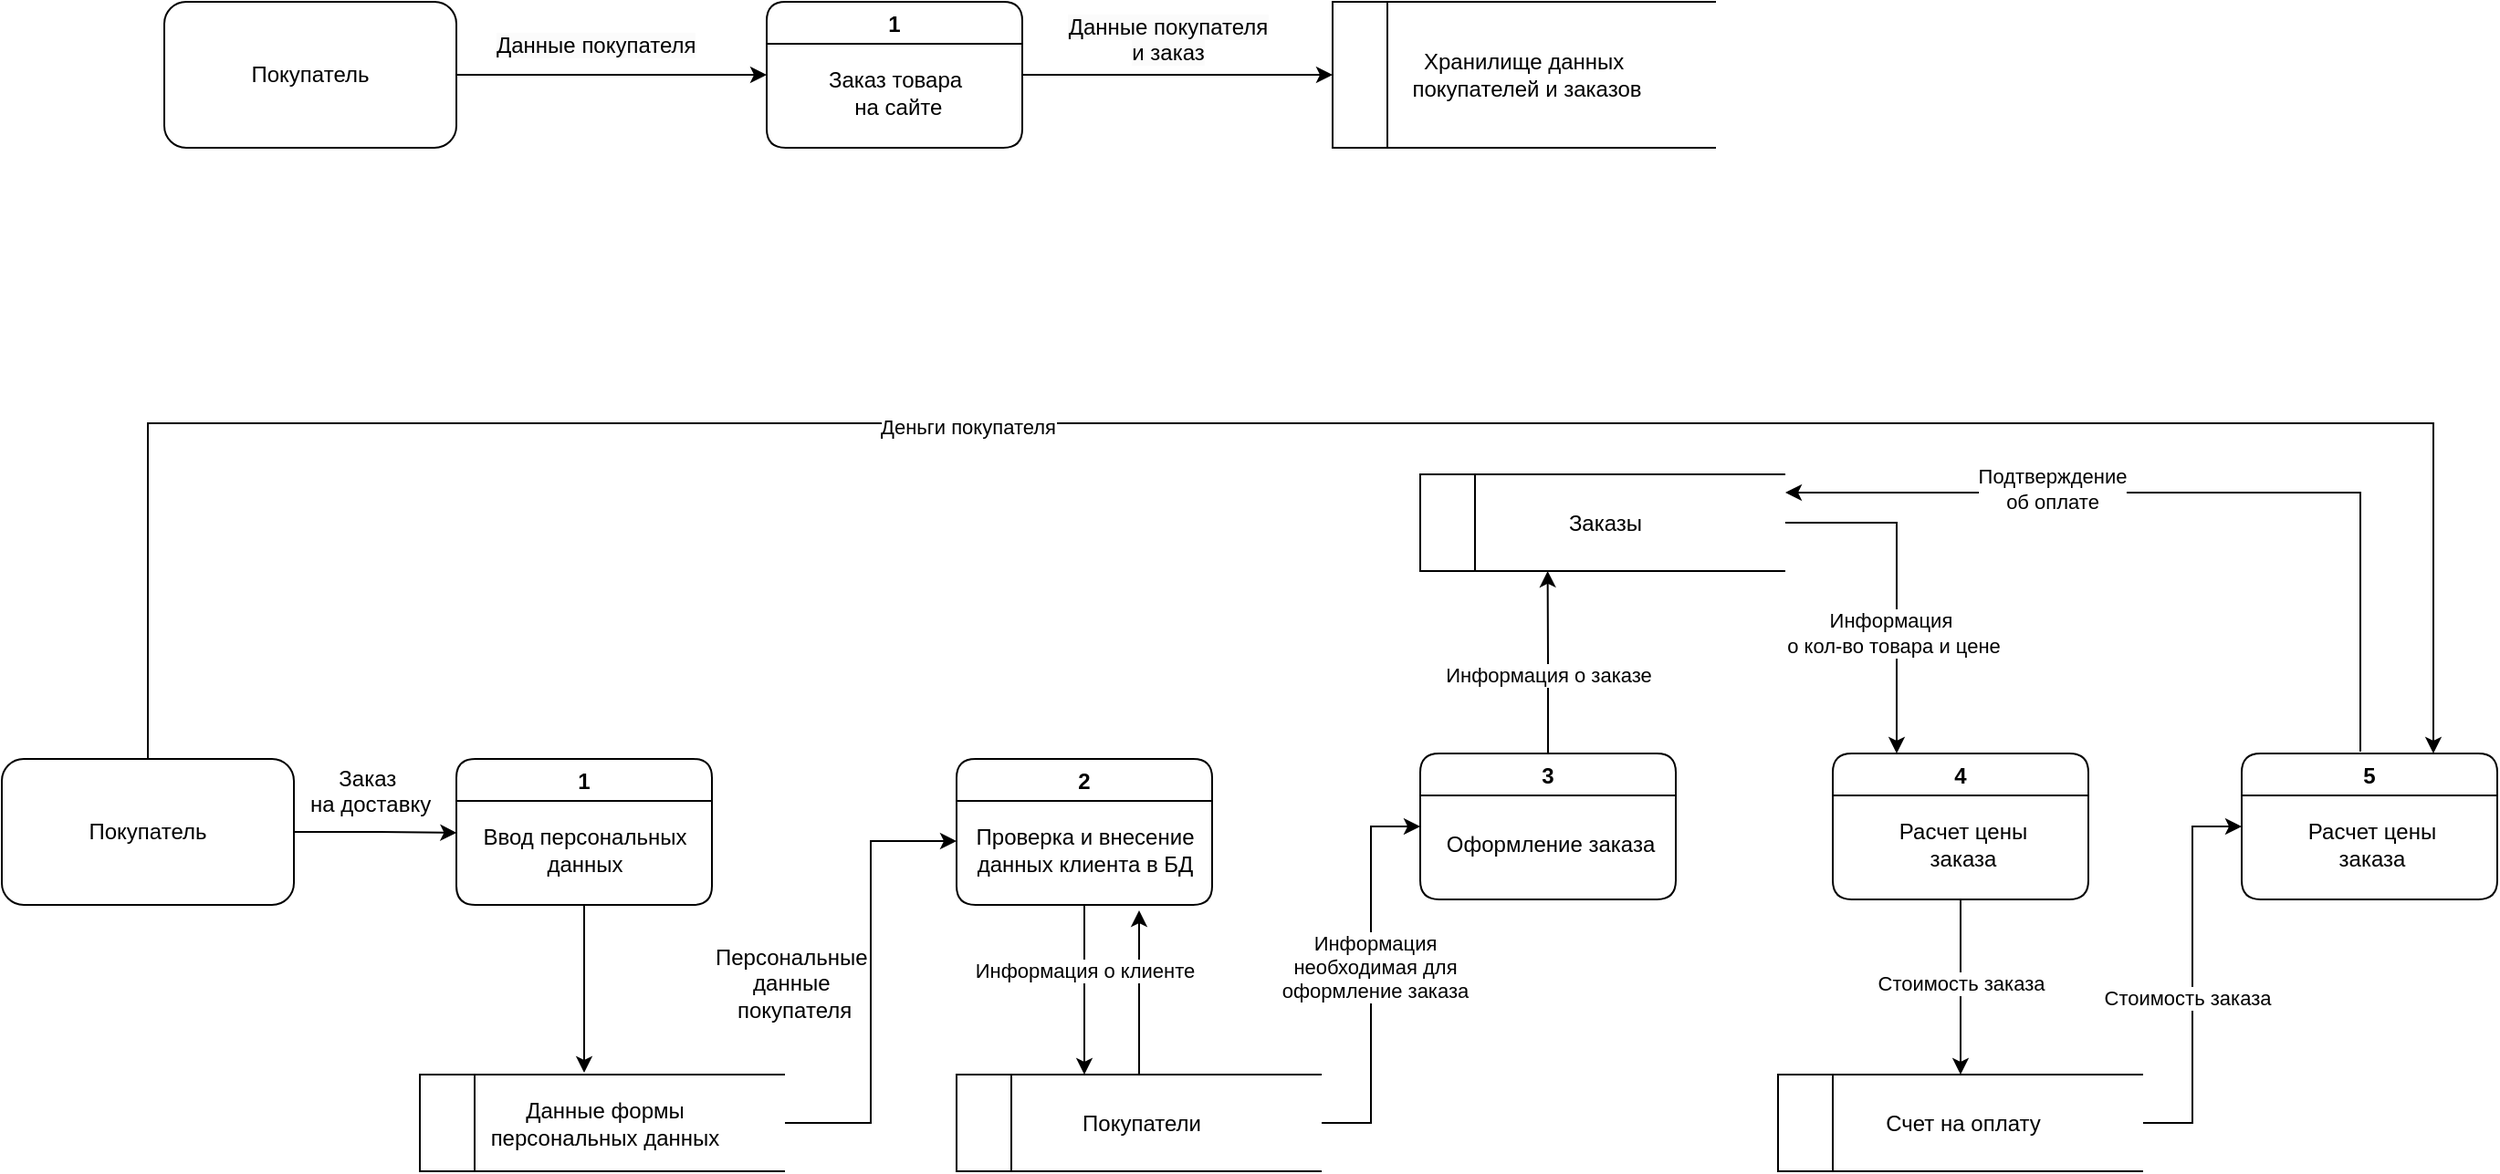 <mxfile version="24.0.1" type="github">
  <diagram name="Страница — 1" id="IHX4o3hmim-yW3k6kt_z">
    <mxGraphModel dx="1843" dy="973" grid="0" gridSize="10" guides="1" tooltips="1" connect="1" arrows="1" fold="1" page="0" pageScale="1" pageWidth="827" pageHeight="1169" math="0" shadow="0">
      <root>
        <mxCell id="0" />
        <mxCell id="1" parent="0" />
        <mxCell id="Cyz9JqdXiU33tqvd7W_i-6" style="edgeStyle=orthogonalEdgeStyle;rounded=0;orthogonalLoop=1;jettySize=auto;html=1;entryX=0;entryY=0.5;entryDx=0;entryDy=0;" edge="1" parent="1" source="Cyz9JqdXiU33tqvd7W_i-1" target="Cyz9JqdXiU33tqvd7W_i-2">
          <mxGeometry relative="1" as="geometry" />
        </mxCell>
        <mxCell id="Cyz9JqdXiU33tqvd7W_i-1" value="Покупатель" style="rounded=1;whiteSpace=wrap;html=1;" vertex="1" parent="1">
          <mxGeometry y="160" width="160" height="80" as="geometry" />
        </mxCell>
        <mxCell id="Cyz9JqdXiU33tqvd7W_i-7" style="edgeStyle=orthogonalEdgeStyle;rounded=0;orthogonalLoop=1;jettySize=auto;html=1;entryX=0;entryY=0.5;entryDx=0;entryDy=0;" edge="1" parent="1" source="Cyz9JqdXiU33tqvd7W_i-2" target="Cyz9JqdXiU33tqvd7W_i-5">
          <mxGeometry relative="1" as="geometry" />
        </mxCell>
        <mxCell id="Cyz9JqdXiU33tqvd7W_i-2" value="1" style="swimlane;rounded=1;" vertex="1" parent="1">
          <mxGeometry x="330" y="160" width="140" height="80" as="geometry" />
        </mxCell>
        <mxCell id="Cyz9JqdXiU33tqvd7W_i-3" value="Заказ товара&lt;div&gt;&amp;nbsp;на сайте&lt;/div&gt;" style="text;html=1;align=center;verticalAlign=middle;resizable=0;points=[];autosize=1;strokeColor=none;fillColor=none;rounded=1;" vertex="1" parent="Cyz9JqdXiU33tqvd7W_i-2">
          <mxGeometry x="20" y="30" width="100" height="40" as="geometry" />
        </mxCell>
        <mxCell id="Cyz9JqdXiU33tqvd7W_i-5" value="Хранилище данных&amp;nbsp;&lt;div&gt;покупателей и заказов&lt;/div&gt;" style="html=1;dashed=0;whiteSpace=wrap;shape=mxgraph.dfd.dataStoreID;align=center;spacingLeft=3;points=[[0,0],[0.5,0],[1,0],[0,0.5],[1,0.5],[0,1],[0.5,1],[1,1]];" vertex="1" parent="1">
          <mxGeometry x="640" y="160" width="210" height="80" as="geometry" />
        </mxCell>
        <mxCell id="Cyz9JqdXiU33tqvd7W_i-8" value="&lt;span style=&quot;caret-color: rgb(0, 0, 0); color: rgb(0, 0, 0); font-family: Helvetica; font-size: 12px; font-style: normal; font-variant-caps: normal; font-weight: 400; letter-spacing: normal; orphans: auto; text-align: center; text-indent: 0px; text-transform: none; white-space: normal; widows: auto; word-spacing: 0px; -webkit-text-stroke-width: 0px; background-color: rgb(251, 251, 251); text-decoration: none; display: inline !important; float: none;&quot;&gt;Данные покупателя&lt;/span&gt;" style="text;whiteSpace=wrap;html=1;" vertex="1" parent="1">
          <mxGeometry x="180" y="170" width="120" height="30" as="geometry" />
        </mxCell>
        <mxCell id="Cyz9JqdXiU33tqvd7W_i-9" value="&lt;span style=&quot;caret-color: rgb(0, 0, 0); color: rgb(0, 0, 0); font-family: Helvetica; font-size: 12px; font-style: normal; font-variant-caps: normal; font-weight: 400; letter-spacing: normal; text-indent: 0px; text-transform: none; white-space: normal; word-spacing: 0px; -webkit-text-stroke-width: 0px; background-color: rgb(251, 251, 251); text-decoration: none; float: none; display: inline !important;&quot;&gt;Данные покупателя и заказ&lt;/span&gt;" style="text;whiteSpace=wrap;html=1;align=center;" vertex="1" parent="1">
          <mxGeometry x="490" y="160" width="120" height="30" as="geometry" />
        </mxCell>
        <mxCell id="Cyz9JqdXiU33tqvd7W_i-53" style="edgeStyle=orthogonalEdgeStyle;rounded=0;orthogonalLoop=1;jettySize=auto;html=1;entryX=0.75;entryY=0;entryDx=0;entryDy=0;exitX=0.5;exitY=0;exitDx=0;exitDy=0;" edge="1" parent="1" source="Cyz9JqdXiU33tqvd7W_i-10" target="Cyz9JqdXiU33tqvd7W_i-47">
          <mxGeometry relative="1" as="geometry">
            <Array as="points">
              <mxPoint x="-9" y="391" />
              <mxPoint x="1243" y="391" />
            </Array>
          </mxGeometry>
        </mxCell>
        <mxCell id="Cyz9JqdXiU33tqvd7W_i-54" value="Деньги покупателя" style="edgeLabel;html=1;align=center;verticalAlign=middle;resizable=0;points=[];" vertex="1" connectable="0" parent="Cyz9JqdXiU33tqvd7W_i-53">
          <mxGeometry x="-0.217" y="-2" relative="1" as="geometry">
            <mxPoint as="offset" />
          </mxGeometry>
        </mxCell>
        <mxCell id="Cyz9JqdXiU33tqvd7W_i-10" value="Покупатель" style="rounded=1;whiteSpace=wrap;html=1;" vertex="1" parent="1">
          <mxGeometry x="-89" y="575" width="160" height="80" as="geometry" />
        </mxCell>
        <mxCell id="Cyz9JqdXiU33tqvd7W_i-11" value="1" style="swimlane;rounded=1;" vertex="1" parent="1">
          <mxGeometry x="160" y="575" width="140" height="80" as="geometry" />
        </mxCell>
        <mxCell id="Cyz9JqdXiU33tqvd7W_i-12" value="Ввод персональных&lt;div&gt;данных&lt;/div&gt;" style="text;html=1;align=center;verticalAlign=middle;resizable=0;points=[];autosize=1;strokeColor=none;fillColor=none;rounded=1;" vertex="1" parent="Cyz9JqdXiU33tqvd7W_i-11">
          <mxGeometry x="5" y="30" width="130" height="40" as="geometry" />
        </mxCell>
        <mxCell id="Cyz9JqdXiU33tqvd7W_i-13" value="Данные формы&lt;div&gt;персональных данных&lt;/div&gt;" style="html=1;dashed=0;whiteSpace=wrap;shape=mxgraph.dfd.dataStoreID;align=center;spacingLeft=3;points=[[0,0],[0.5,0],[1,0],[0,0.5],[1,0.5],[0,1],[0.5,1],[1,1]];" vertex="1" parent="1">
          <mxGeometry x="140" y="748" width="200" height="53" as="geometry" />
        </mxCell>
        <mxCell id="Cyz9JqdXiU33tqvd7W_i-14" style="edgeStyle=orthogonalEdgeStyle;rounded=0;orthogonalLoop=1;jettySize=auto;html=1;entryX=-0.037;entryY=0.262;entryDx=0;entryDy=0;entryPerimeter=0;" edge="1" parent="1" source="Cyz9JqdXiU33tqvd7W_i-10" target="Cyz9JqdXiU33tqvd7W_i-12">
          <mxGeometry relative="1" as="geometry" />
        </mxCell>
        <mxCell id="Cyz9JqdXiU33tqvd7W_i-17" style="edgeStyle=orthogonalEdgeStyle;rounded=0;orthogonalLoop=1;jettySize=auto;html=1;" edge="1" parent="1" source="Cyz9JqdXiU33tqvd7W_i-11">
          <mxGeometry relative="1" as="geometry">
            <mxPoint x="230" y="747" as="targetPoint" />
          </mxGeometry>
        </mxCell>
        <mxCell id="Cyz9JqdXiU33tqvd7W_i-19" value="2" style="swimlane;rounded=1;" vertex="1" parent="1">
          <mxGeometry x="434" y="575" width="140" height="80" as="geometry" />
        </mxCell>
        <mxCell id="Cyz9JqdXiU33tqvd7W_i-20" value="Проверка и внесение&lt;div&gt;данных клиента в БД&lt;/div&gt;" style="text;html=1;align=center;verticalAlign=middle;resizable=0;points=[];autosize=1;strokeColor=none;fillColor=none;rounded=1;" vertex="1" parent="Cyz9JqdXiU33tqvd7W_i-19">
          <mxGeometry y="30" width="140" height="40" as="geometry" />
        </mxCell>
        <mxCell id="Cyz9JqdXiU33tqvd7W_i-25" style="edgeStyle=orthogonalEdgeStyle;rounded=0;orthogonalLoop=1;jettySize=auto;html=1;" edge="1" parent="1" source="Cyz9JqdXiU33tqvd7W_i-21">
          <mxGeometry relative="1" as="geometry">
            <mxPoint x="534" y="658" as="targetPoint" />
          </mxGeometry>
        </mxCell>
        <mxCell id="Cyz9JqdXiU33tqvd7W_i-34" style="edgeStyle=orthogonalEdgeStyle;rounded=0;orthogonalLoop=1;jettySize=auto;html=1;entryX=0;entryY=0.5;entryDx=0;entryDy=0;" edge="1" parent="1" source="Cyz9JqdXiU33tqvd7W_i-21" target="Cyz9JqdXiU33tqvd7W_i-32">
          <mxGeometry relative="1" as="geometry" />
        </mxCell>
        <mxCell id="Cyz9JqdXiU33tqvd7W_i-38" value="Информация&lt;div&gt;необходимая для&lt;/div&gt;&lt;div&gt;оформление заказа&lt;/div&gt;" style="edgeLabel;html=1;align=center;verticalAlign=middle;resizable=0;points=[];" vertex="1" connectable="0" parent="Cyz9JqdXiU33tqvd7W_i-34">
          <mxGeometry x="0.046" y="-2" relative="1" as="geometry">
            <mxPoint as="offset" />
          </mxGeometry>
        </mxCell>
        <mxCell id="Cyz9JqdXiU33tqvd7W_i-21" value="Покупатели" style="html=1;dashed=0;whiteSpace=wrap;shape=mxgraph.dfd.dataStoreID;align=center;spacingLeft=3;points=[[0,0],[0.5,0],[1,0],[0,0.5],[1,0.5],[0,1],[0.5,1],[1,1]];" vertex="1" parent="1">
          <mxGeometry x="434" y="748" width="200" height="53" as="geometry" />
        </mxCell>
        <mxCell id="Cyz9JqdXiU33tqvd7W_i-22" style="edgeStyle=orthogonalEdgeStyle;rounded=0;orthogonalLoop=1;jettySize=auto;html=1;entryX=0;entryY=0.375;entryDx=0;entryDy=0;entryPerimeter=0;exitX=1;exitY=0.5;exitDx=0;exitDy=0;" edge="1" parent="1" source="Cyz9JqdXiU33tqvd7W_i-13" target="Cyz9JqdXiU33tqvd7W_i-20">
          <mxGeometry relative="1" as="geometry">
            <mxPoint x="388" y="774.529" as="sourcePoint" />
          </mxGeometry>
        </mxCell>
        <mxCell id="Cyz9JqdXiU33tqvd7W_i-23" value="&lt;div style=&quot;text-align: center;&quot;&gt;&lt;span style=&quot;text-wrap-mode: nowrap;&quot;&gt;Заказ&amp;nbsp;&lt;/span&gt;&lt;/div&gt;&lt;div style=&quot;text-align: center;&quot;&gt;&lt;span style=&quot;text-wrap-mode: nowrap;&quot;&gt;на доставку&lt;/span&gt;&lt;/div&gt;" style="text;whiteSpace=wrap;html=1;" vertex="1" parent="1">
          <mxGeometry x="78" y="572" width="76" height="37" as="geometry" />
        </mxCell>
        <mxCell id="Cyz9JqdXiU33tqvd7W_i-24" style="edgeStyle=orthogonalEdgeStyle;rounded=0;orthogonalLoop=1;jettySize=auto;html=1;entryX=0.35;entryY=0;entryDx=0;entryDy=0;entryPerimeter=0;" edge="1" parent="1" source="Cyz9JqdXiU33tqvd7W_i-19" target="Cyz9JqdXiU33tqvd7W_i-21">
          <mxGeometry relative="1" as="geometry" />
        </mxCell>
        <mxCell id="Cyz9JqdXiU33tqvd7W_i-28" value="&lt;span style=&quot;caret-color: rgba(0, 0, 0, 0); color: rgba(0, 0, 0, 0); font-family: monospace; font-size: 0px; text-align: start;&quot;&gt;%3CmxGraphModel%3E%3Croot%3E%3CmxCell%20id%3D%220%22%2F%3E%3CmxCell%20id%3D%221%22%20parent%3D%220%22%2F%3E%3CmxCell%20id%3D%222%22%20value%3D%22%26lt%3Bdiv%20style%3D%26quot%3Btext-align%3A%20center%3B%26quot%3B%26gt%3B%26lt%3Bspan%20style%3D%26quot%3Btext-wrap-mode%3A%20nowrap%3B%26quot%3B%26gt%3B%D0%97%D0%B0%D0%BA%D0%B0%D0%B7%26amp%3Bnbsp%3B%26lt%3B%2Fspan%26gt%3B%26lt%3B%2Fdiv%26gt%3B%26lt%3Bdiv%20style%3D%26quot%3Btext-align%3A%20center%3B%26quot%3B%26gt%3B%26lt%3Bspan%20style%3D%26quot%3Btext-wrap-mode%3A%20nowrap%3B%26quot%3B%26gt%3B%D0%BD%D0%B0%20%D0%B4%D0%BE%D1%81%D1%82%D0%B0%D0%B2%D0%BA%D1%83%26lt%3B%2Fspan%26gt%3B%26lt%3B%2Fdiv%26gt%3B%22%20style%3D%22text%3BwhiteSpace%3Dwrap%3Bhtml%3D1%3B%22%20vertex%3D%221%22%20parent%3D%221%22%3E%3CmxGeometry%20x%3D%2278%22%20y%3D%22572%22%20width%3D%2276%22%20height%3D%2237%22%20as%3D%22geometry%22%2F%3E%3C%2FmxCell%3E%3C%2Froot%3E%3C%2FmxGraphModel%3EИ&lt;/span&gt;" style="edgeLabel;html=1;align=center;verticalAlign=middle;resizable=0;points=[];" vertex="1" connectable="0" parent="Cyz9JqdXiU33tqvd7W_i-24">
          <mxGeometry x="-0.161" y="1" relative="1" as="geometry">
            <mxPoint as="offset" />
          </mxGeometry>
        </mxCell>
        <mxCell id="Cyz9JqdXiU33tqvd7W_i-29" value="Информация о клиенте" style="edgeLabel;html=1;align=center;verticalAlign=middle;resizable=0;points=[];" vertex="1" connectable="0" parent="Cyz9JqdXiU33tqvd7W_i-24">
          <mxGeometry x="-0.226" relative="1" as="geometry">
            <mxPoint as="offset" />
          </mxGeometry>
        </mxCell>
        <mxCell id="Cyz9JqdXiU33tqvd7W_i-30" value="&lt;div style=&quot;text-align: center;&quot;&gt;&lt;span style=&quot;text-wrap-mode: nowrap;&quot;&gt;Персональные&amp;nbsp;&lt;/span&gt;&lt;/div&gt;&lt;div style=&quot;text-align: center;&quot;&gt;&lt;span style=&quot;text-wrap-mode: nowrap;&quot;&gt;данные&amp;nbsp;&lt;/span&gt;&lt;/div&gt;&lt;div style=&quot;text-align: center;&quot;&gt;&lt;span style=&quot;white-space: nowrap;&quot;&gt;покупателя&lt;/span&gt;&lt;/div&gt;" style="text;whiteSpace=wrap;html=1;" vertex="1" parent="1">
          <mxGeometry x="300" y="670" width="86" height="50" as="geometry" />
        </mxCell>
        <mxCell id="Cyz9JqdXiU33tqvd7W_i-31" style="edgeStyle=orthogonalEdgeStyle;rounded=0;orthogonalLoop=1;jettySize=auto;html=1;exitX=0.5;exitY=1;exitDx=0;exitDy=0;" edge="1" parent="1" source="Cyz9JqdXiU33tqvd7W_i-30" target="Cyz9JqdXiU33tqvd7W_i-30">
          <mxGeometry relative="1" as="geometry" />
        </mxCell>
        <mxCell id="Cyz9JqdXiU33tqvd7W_i-32" value="3" style="swimlane;rounded=1;startSize=23;" vertex="1" parent="1">
          <mxGeometry x="688" y="572" width="140" height="80" as="geometry" />
        </mxCell>
        <mxCell id="Cyz9JqdXiU33tqvd7W_i-33" value="Оформление заказа" style="text;html=1;align=center;verticalAlign=middle;resizable=0;points=[];autosize=1;strokeColor=none;fillColor=none;rounded=1;" vertex="1" parent="Cyz9JqdXiU33tqvd7W_i-32">
          <mxGeometry x="3" y="37" width="135" height="26" as="geometry" />
        </mxCell>
        <mxCell id="Cyz9JqdXiU33tqvd7W_i-41" style="edgeStyle=orthogonalEdgeStyle;rounded=0;orthogonalLoop=1;jettySize=auto;html=1;entryX=0.25;entryY=0;entryDx=0;entryDy=0;" edge="1" parent="1" source="Cyz9JqdXiU33tqvd7W_i-35" target="Cyz9JqdXiU33tqvd7W_i-39">
          <mxGeometry relative="1" as="geometry" />
        </mxCell>
        <mxCell id="Cyz9JqdXiU33tqvd7W_i-42" value="Информация&amp;nbsp;&lt;div&gt;о кол-во товара и цене&lt;/div&gt;" style="edgeLabel;html=1;align=center;verticalAlign=middle;resizable=0;points=[];" vertex="1" connectable="0" parent="Cyz9JqdXiU33tqvd7W_i-41">
          <mxGeometry x="0.291" y="-2" relative="1" as="geometry">
            <mxPoint as="offset" />
          </mxGeometry>
        </mxCell>
        <mxCell id="Cyz9JqdXiU33tqvd7W_i-35" value="Заказы" style="html=1;dashed=0;whiteSpace=wrap;shape=mxgraph.dfd.dataStoreID;align=center;spacingLeft=3;points=[[0,0],[0.5,0],[1,0],[0,0.5],[1,0.5],[0,1],[0.5,1],[1,1]];" vertex="1" parent="1">
          <mxGeometry x="688" y="419" width="200" height="53" as="geometry" />
        </mxCell>
        <mxCell id="Cyz9JqdXiU33tqvd7W_i-36" style="edgeStyle=orthogonalEdgeStyle;rounded=0;orthogonalLoop=1;jettySize=auto;html=1;entryX=0.349;entryY=0.999;entryDx=0;entryDy=0;entryPerimeter=0;" edge="1" parent="1" source="Cyz9JqdXiU33tqvd7W_i-32" target="Cyz9JqdXiU33tqvd7W_i-35">
          <mxGeometry relative="1" as="geometry" />
        </mxCell>
        <mxCell id="Cyz9JqdXiU33tqvd7W_i-37" value="Информация о заказе" style="edgeLabel;html=1;align=center;verticalAlign=middle;resizable=0;points=[];" vertex="1" connectable="0" parent="Cyz9JqdXiU33tqvd7W_i-36">
          <mxGeometry x="-0.131" relative="1" as="geometry">
            <mxPoint as="offset" />
          </mxGeometry>
        </mxCell>
        <mxCell id="Cyz9JqdXiU33tqvd7W_i-45" style="edgeStyle=orthogonalEdgeStyle;rounded=0;orthogonalLoop=1;jettySize=auto;html=1;" edge="1" parent="1" source="Cyz9JqdXiU33tqvd7W_i-39" target="Cyz9JqdXiU33tqvd7W_i-43">
          <mxGeometry relative="1" as="geometry" />
        </mxCell>
        <mxCell id="Cyz9JqdXiU33tqvd7W_i-46" value="Стоимость заказа" style="edgeLabel;html=1;align=center;verticalAlign=middle;resizable=0;points=[];" vertex="1" connectable="0" parent="Cyz9JqdXiU33tqvd7W_i-45">
          <mxGeometry x="-0.062" relative="1" as="geometry">
            <mxPoint y="1" as="offset" />
          </mxGeometry>
        </mxCell>
        <mxCell id="Cyz9JqdXiU33tqvd7W_i-39" value="4" style="swimlane;rounded=1;startSize=23;" vertex="1" parent="1">
          <mxGeometry x="914" y="572" width="140" height="80" as="geometry" />
        </mxCell>
        <mxCell id="Cyz9JqdXiU33tqvd7W_i-40" value="Расчет цены&lt;div&gt;заказа&lt;/div&gt;" style="text;html=1;align=center;verticalAlign=middle;resizable=0;points=[];autosize=1;strokeColor=none;fillColor=none;rounded=1;" vertex="1" parent="Cyz9JqdXiU33tqvd7W_i-39">
          <mxGeometry x="26" y="30" width="90" height="40" as="geometry" />
        </mxCell>
        <mxCell id="Cyz9JqdXiU33tqvd7W_i-49" style="edgeStyle=orthogonalEdgeStyle;rounded=0;orthogonalLoop=1;jettySize=auto;html=1;entryX=0;entryY=0.5;entryDx=0;entryDy=0;" edge="1" parent="1" source="Cyz9JqdXiU33tqvd7W_i-43" target="Cyz9JqdXiU33tqvd7W_i-47">
          <mxGeometry relative="1" as="geometry" />
        </mxCell>
        <mxCell id="Cyz9JqdXiU33tqvd7W_i-50" value="Стоимость заказа" style="edgeLabel;html=1;align=center;verticalAlign=middle;resizable=0;points=[];" vertex="1" connectable="0" parent="Cyz9JqdXiU33tqvd7W_i-49">
          <mxGeometry x="-0.114" y="3" relative="1" as="geometry">
            <mxPoint as="offset" />
          </mxGeometry>
        </mxCell>
        <mxCell id="Cyz9JqdXiU33tqvd7W_i-43" value="Счет на оплату" style="html=1;dashed=0;whiteSpace=wrap;shape=mxgraph.dfd.dataStoreID;align=center;spacingLeft=3;points=[[0,0],[0.5,0],[1,0],[0,0.5],[1,0.5],[0,1],[0.5,1],[1,1]];" vertex="1" parent="1">
          <mxGeometry x="884" y="748" width="200" height="53" as="geometry" />
        </mxCell>
        <mxCell id="Cyz9JqdXiU33tqvd7W_i-51" style="edgeStyle=orthogonalEdgeStyle;rounded=0;orthogonalLoop=1;jettySize=auto;html=1;" edge="1" parent="1" target="Cyz9JqdXiU33tqvd7W_i-35">
          <mxGeometry relative="1" as="geometry">
            <mxPoint x="1203" y="571" as="sourcePoint" />
            <Array as="points">
              <mxPoint x="1203" y="429" />
            </Array>
          </mxGeometry>
        </mxCell>
        <mxCell id="Cyz9JqdXiU33tqvd7W_i-52" value="Подтверждение&lt;div&gt;об оплате&lt;/div&gt;" style="edgeLabel;html=1;align=center;verticalAlign=middle;resizable=0;points=[];" vertex="1" connectable="0" parent="Cyz9JqdXiU33tqvd7W_i-51">
          <mxGeometry x="0.364" y="-2" relative="1" as="geometry">
            <mxPoint as="offset" />
          </mxGeometry>
        </mxCell>
        <mxCell id="Cyz9JqdXiU33tqvd7W_i-47" value="5" style="swimlane;rounded=1;startSize=23;" vertex="1" parent="1">
          <mxGeometry x="1138" y="572" width="140" height="80" as="geometry" />
        </mxCell>
        <mxCell id="Cyz9JqdXiU33tqvd7W_i-48" value="Расчет цены&lt;div&gt;заказа&lt;/div&gt;" style="text;html=1;align=center;verticalAlign=middle;resizable=0;points=[];autosize=1;strokeColor=none;fillColor=none;rounded=1;" vertex="1" parent="Cyz9JqdXiU33tqvd7W_i-47">
          <mxGeometry x="26" y="30" width="90" height="40" as="geometry" />
        </mxCell>
      </root>
    </mxGraphModel>
  </diagram>
</mxfile>
